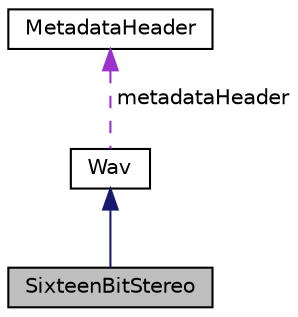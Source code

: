 digraph "SixteenBitStereo"
{
  edge [fontname="Helvetica",fontsize="10",labelfontname="Helvetica",labelfontsize="10"];
  node [fontname="Helvetica",fontsize="10",shape=record];
  Node2 [label="SixteenBitStereo",height=0.2,width=0.4,color="black", fillcolor="grey75", style="filled", fontcolor="black"];
  Node3 -> Node2 [dir="back",color="midnightblue",fontsize="10",style="solid"];
  Node3 [label="Wav",height=0.2,width=0.4,color="black", fillcolor="white", style="filled",URL="$de/dd3/classWav.html"];
  Node4 -> Node3 [dir="back",color="darkorchid3",fontsize="10",style="dashed",label=" metadataHeader" ];
  Node4 [label="MetadataHeader",height=0.2,width=0.4,color="black", fillcolor="white", style="filled",URL="$df/d31/structMetadataHeader.html"];
}
